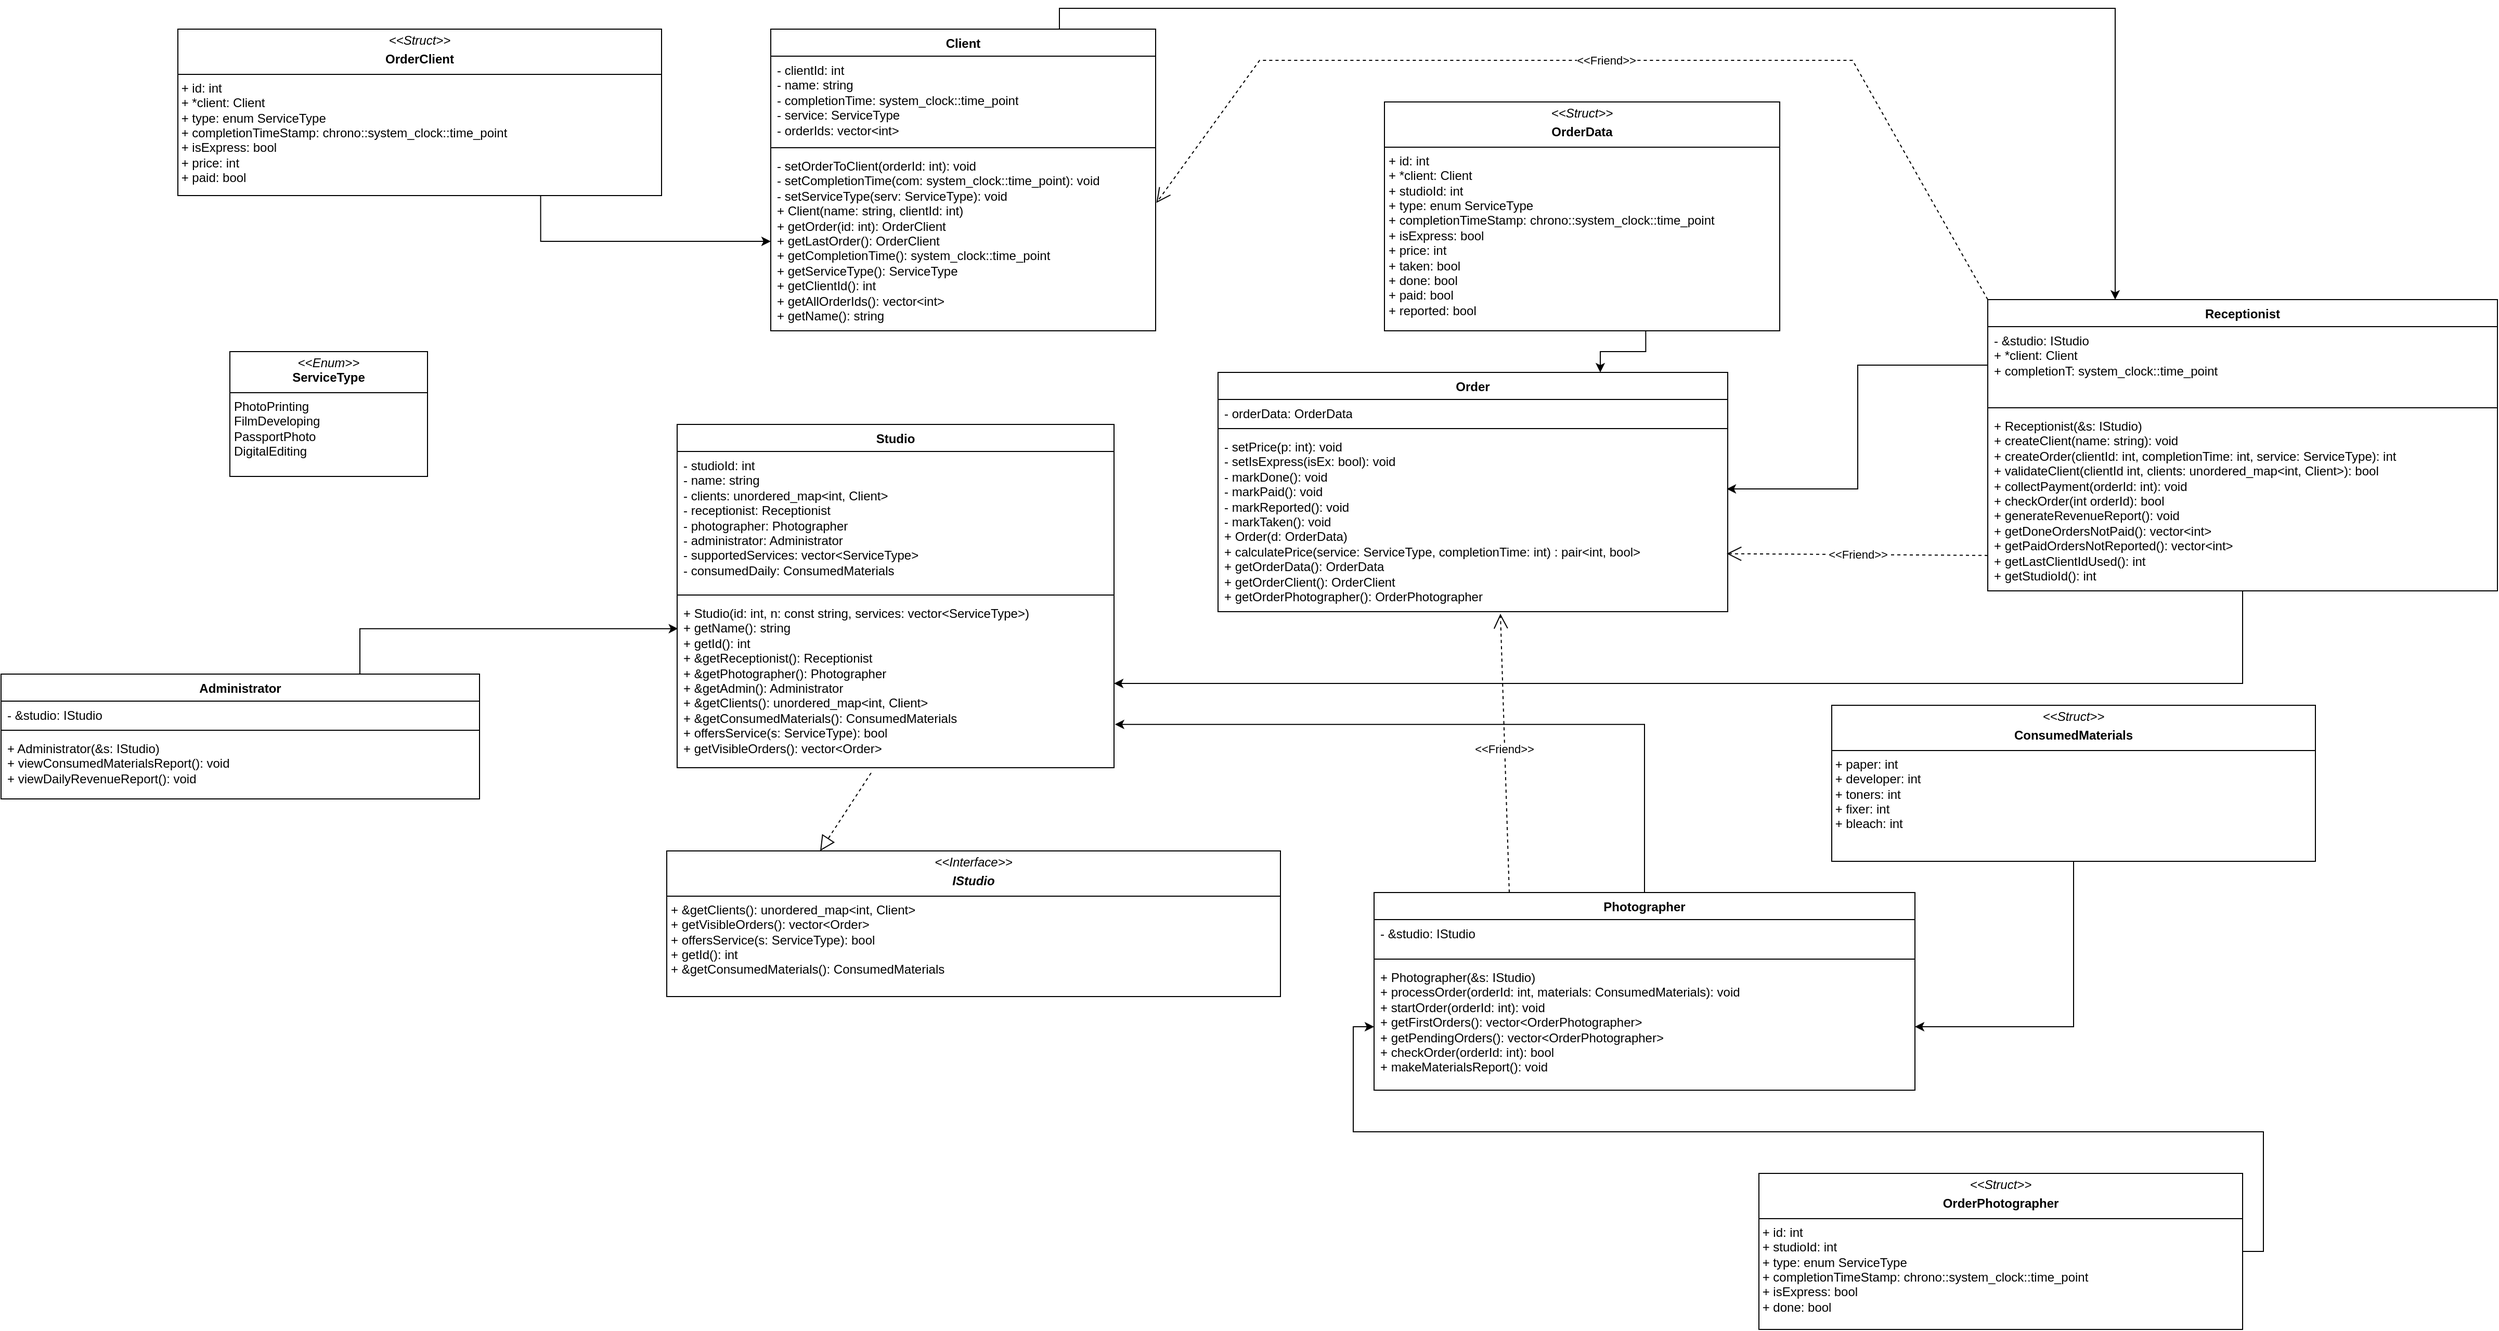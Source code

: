 <mxfile version="28.2.7">
  <diagram id="C5RBs43oDa-KdzZeNtuy" name="Page-1">
    <mxGraphModel dx="4984" dy="1718" grid="1" gridSize="10" guides="1" tooltips="1" connect="1" arrows="1" fold="1" page="1" pageScale="1" pageWidth="827" pageHeight="1169" math="0" shadow="0">
      <root>
        <mxCell id="WIyWlLk6GJQsqaUBKTNV-0" />
        <mxCell id="WIyWlLk6GJQsqaUBKTNV-1" parent="WIyWlLk6GJQsqaUBKTNV-0" />
        <mxCell id="R-VSHkmQsDOkGT4YK2-n-71" style="edgeStyle=orthogonalEdgeStyle;rounded=0;orthogonalLoop=1;jettySize=auto;html=1;entryX=1;entryY=0.5;entryDx=0;entryDy=0;" edge="1" parent="WIyWlLk6GJQsqaUBKTNV-1" source="R-VSHkmQsDOkGT4YK2-n-4" target="R-VSHkmQsDOkGT4YK2-n-27">
          <mxGeometry relative="1" as="geometry" />
        </mxCell>
        <mxCell id="R-VSHkmQsDOkGT4YK2-n-4" value="Receptionist" style="swimlane;fontStyle=1;align=center;verticalAlign=top;childLayout=stackLayout;horizontal=1;startSize=26;horizontalStack=0;resizeParent=1;resizeParentMax=0;resizeLast=0;collapsible=1;marginBottom=0;whiteSpace=wrap;html=1;" vertex="1" parent="WIyWlLk6GJQsqaUBKTNV-1">
          <mxGeometry x="350" y="360" width="490" height="280" as="geometry" />
        </mxCell>
        <mxCell id="R-VSHkmQsDOkGT4YK2-n-5" value="&lt;div&gt;- &amp;amp;studio: IStudio&lt;/div&gt;&lt;div&gt;+ *client: Client&lt;/div&gt;&lt;div&gt;+ completionT: system_clock::time_point&lt;/div&gt;&lt;div&gt;&lt;div&gt;&lt;br&gt;&lt;/div&gt;&lt;br&gt;&lt;/div&gt;&lt;div&gt;&lt;br&gt;&lt;/div&gt;" style="text;strokeColor=none;fillColor=none;align=left;verticalAlign=top;spacingLeft=4;spacingRight=4;overflow=hidden;rotatable=0;points=[[0,0.5],[1,0.5]];portConstraint=eastwest;whiteSpace=wrap;html=1;" vertex="1" parent="R-VSHkmQsDOkGT4YK2-n-4">
          <mxGeometry y="26" width="490" height="74" as="geometry" />
        </mxCell>
        <mxCell id="R-VSHkmQsDOkGT4YK2-n-6" value="" style="line;strokeWidth=1;fillColor=none;align=left;verticalAlign=middle;spacingTop=-1;spacingLeft=3;spacingRight=3;rotatable=0;labelPosition=right;points=[];portConstraint=eastwest;strokeColor=inherit;" vertex="1" parent="R-VSHkmQsDOkGT4YK2-n-4">
          <mxGeometry y="100" width="490" height="8" as="geometry" />
        </mxCell>
        <mxCell id="R-VSHkmQsDOkGT4YK2-n-7" value="&lt;div&gt;+ Receptionist(&amp;amp;s: IStudio)&lt;/div&gt;&lt;div&gt;+ createClient(name: string): void&lt;/div&gt;&lt;div&gt;+ createOrder(clientId: int, completionTime: int, service: ServiceType): int&lt;/div&gt;&lt;div&gt;+ validateClient(clientId int, clients: unordered_map&amp;lt;int, Client&amp;gt;): bool&lt;/div&gt;&lt;div&gt;+ collectPayment(orderId: int): void&lt;/div&gt;&lt;div&gt;+ checkOrder(int orderId): bool&lt;/div&gt;&lt;div&gt;+ generateRevenueReport(): void&lt;/div&gt;&lt;div&gt;+ getDoneOrdersNotPaid(): vector&amp;lt;int&amp;gt;&lt;/div&gt;&lt;div&gt;+ getPaidOrdersNotReported(): vector&amp;lt;int&amp;gt;&lt;/div&gt;&lt;div&gt;+ getLastClientIdUsed(): int&lt;/div&gt;&lt;div&gt;+ getStudioId(): int&lt;/div&gt;&lt;div&gt;&lt;br&gt;&lt;/div&gt;&lt;div&gt;&lt;br&gt;&lt;/div&gt;" style="text;strokeColor=none;fillColor=none;align=left;verticalAlign=top;spacingLeft=4;spacingRight=4;overflow=hidden;rotatable=0;points=[[0,0.5],[1,0.5]];portConstraint=eastwest;whiteSpace=wrap;html=1;" vertex="1" parent="R-VSHkmQsDOkGT4YK2-n-4">
          <mxGeometry y="108" width="490" height="172" as="geometry" />
        </mxCell>
        <mxCell id="R-VSHkmQsDOkGT4YK2-n-8" value="Photographer" style="swimlane;fontStyle=1;align=center;verticalAlign=top;childLayout=stackLayout;horizontal=1;startSize=26;horizontalStack=0;resizeParent=1;resizeParentMax=0;resizeLast=0;collapsible=1;marginBottom=0;whiteSpace=wrap;html=1;" vertex="1" parent="WIyWlLk6GJQsqaUBKTNV-1">
          <mxGeometry x="-240" y="930" width="520" height="190" as="geometry" />
        </mxCell>
        <mxCell id="R-VSHkmQsDOkGT4YK2-n-9" value="- &amp;amp;studio: IStudio" style="text;strokeColor=none;fillColor=none;align=left;verticalAlign=top;spacingLeft=4;spacingRight=4;overflow=hidden;rotatable=0;points=[[0,0.5],[1,0.5]];portConstraint=eastwest;whiteSpace=wrap;html=1;" vertex="1" parent="R-VSHkmQsDOkGT4YK2-n-8">
          <mxGeometry y="26" width="520" height="34" as="geometry" />
        </mxCell>
        <mxCell id="R-VSHkmQsDOkGT4YK2-n-10" value="" style="line;strokeWidth=1;fillColor=none;align=left;verticalAlign=middle;spacingTop=-1;spacingLeft=3;spacingRight=3;rotatable=0;labelPosition=right;points=[];portConstraint=eastwest;strokeColor=inherit;" vertex="1" parent="R-VSHkmQsDOkGT4YK2-n-8">
          <mxGeometry y="60" width="520" height="8" as="geometry" />
        </mxCell>
        <mxCell id="R-VSHkmQsDOkGT4YK2-n-11" value="&lt;div&gt;+ Photographer(&amp;amp;s: IStudio)&lt;/div&gt;&lt;div&gt;+ processOrder(orderId: int, materials: ConsumedMaterials): void&lt;/div&gt;&lt;div&gt;+ startOrder(orderId: int): void&lt;/div&gt;&lt;div&gt;+ getFirstOrders(): vector&amp;lt;OrderPhotographer&amp;gt;&lt;/div&gt;&lt;div&gt;+ getPendingOrders(): vector&amp;lt;OrderPhotographer&amp;gt;&lt;/div&gt;&lt;div&gt;+ checkOrder(orderId: int): bool&lt;/div&gt;&lt;div&gt;+ makeMaterialsReport(): void&lt;/div&gt;" style="text;strokeColor=none;fillColor=none;align=left;verticalAlign=top;spacingLeft=4;spacingRight=4;overflow=hidden;rotatable=0;points=[[0,0.5],[1,0.5]];portConstraint=eastwest;whiteSpace=wrap;html=1;" vertex="1" parent="R-VSHkmQsDOkGT4YK2-n-8">
          <mxGeometry y="68" width="520" height="122" as="geometry" />
        </mxCell>
        <mxCell id="R-VSHkmQsDOkGT4YK2-n-12" value="Administrator" style="swimlane;fontStyle=1;align=center;verticalAlign=top;childLayout=stackLayout;horizontal=1;startSize=26;horizontalStack=0;resizeParent=1;resizeParentMax=0;resizeLast=0;collapsible=1;marginBottom=0;whiteSpace=wrap;html=1;" vertex="1" parent="WIyWlLk6GJQsqaUBKTNV-1">
          <mxGeometry x="-1560" y="720" width="460" height="120" as="geometry" />
        </mxCell>
        <mxCell id="R-VSHkmQsDOkGT4YK2-n-13" value="&lt;div&gt;- &amp;amp;studio: IStudio&lt;/div&gt;" style="text;strokeColor=none;fillColor=none;align=left;verticalAlign=top;spacingLeft=4;spacingRight=4;overflow=hidden;rotatable=0;points=[[0,0.5],[1,0.5]];portConstraint=eastwest;whiteSpace=wrap;html=1;" vertex="1" parent="R-VSHkmQsDOkGT4YK2-n-12">
          <mxGeometry y="26" width="460" height="24" as="geometry" />
        </mxCell>
        <mxCell id="R-VSHkmQsDOkGT4YK2-n-14" value="" style="line;strokeWidth=1;fillColor=none;align=left;verticalAlign=middle;spacingTop=-1;spacingLeft=3;spacingRight=3;rotatable=0;labelPosition=right;points=[];portConstraint=eastwest;strokeColor=inherit;" vertex="1" parent="R-VSHkmQsDOkGT4YK2-n-12">
          <mxGeometry y="50" width="460" height="8" as="geometry" />
        </mxCell>
        <mxCell id="R-VSHkmQsDOkGT4YK2-n-15" value="&lt;div&gt;+ Administrator(&amp;amp;s: IStudio)&lt;/div&gt;&lt;div&gt;+ viewConsumedMaterialsReport(): void&lt;/div&gt;&lt;div&gt;+ viewDailyRevenueReport(): void&lt;/div&gt;" style="text;strokeColor=none;fillColor=none;align=left;verticalAlign=top;spacingLeft=4;spacingRight=4;overflow=hidden;rotatable=0;points=[[0,0.5],[1,0.5]];portConstraint=eastwest;whiteSpace=wrap;html=1;" vertex="1" parent="R-VSHkmQsDOkGT4YK2-n-12">
          <mxGeometry y="58" width="460" height="62" as="geometry" />
        </mxCell>
        <mxCell id="R-VSHkmQsDOkGT4YK2-n-67" style="edgeStyle=orthogonalEdgeStyle;rounded=0;orthogonalLoop=1;jettySize=auto;html=1;exitX=0.75;exitY=0;exitDx=0;exitDy=0;entryX=0.25;entryY=0;entryDx=0;entryDy=0;" edge="1" parent="WIyWlLk6GJQsqaUBKTNV-1" source="R-VSHkmQsDOkGT4YK2-n-16" target="R-VSHkmQsDOkGT4YK2-n-4">
          <mxGeometry relative="1" as="geometry" />
        </mxCell>
        <mxCell id="R-VSHkmQsDOkGT4YK2-n-16" value="Client" style="swimlane;fontStyle=1;align=center;verticalAlign=top;childLayout=stackLayout;horizontal=1;startSize=26;horizontalStack=0;resizeParent=1;resizeParentMax=0;resizeLast=0;collapsible=1;marginBottom=0;whiteSpace=wrap;html=1;" vertex="1" parent="WIyWlLk6GJQsqaUBKTNV-1">
          <mxGeometry x="-820" y="100" width="370" height="290" as="geometry" />
        </mxCell>
        <mxCell id="R-VSHkmQsDOkGT4YK2-n-17" value="&lt;div&gt;- clientId: int&lt;/div&gt;&lt;div&gt;- name: string&lt;/div&gt;&lt;div&gt;- completionTime: system_clock::time_point&lt;/div&gt;&lt;div&gt;- service: ServiceType&lt;/div&gt;&lt;div&gt;- orderIds: vector&amp;lt;int&amp;gt;&lt;/div&gt;" style="text;strokeColor=none;fillColor=none;align=left;verticalAlign=top;spacingLeft=4;spacingRight=4;overflow=hidden;rotatable=0;points=[[0,0.5],[1,0.5]];portConstraint=eastwest;whiteSpace=wrap;html=1;" vertex="1" parent="R-VSHkmQsDOkGT4YK2-n-16">
          <mxGeometry y="26" width="370" height="84" as="geometry" />
        </mxCell>
        <mxCell id="R-VSHkmQsDOkGT4YK2-n-18" value="" style="line;strokeWidth=1;fillColor=none;align=left;verticalAlign=middle;spacingTop=-1;spacingLeft=3;spacingRight=3;rotatable=0;labelPosition=right;points=[];portConstraint=eastwest;strokeColor=inherit;" vertex="1" parent="R-VSHkmQsDOkGT4YK2-n-16">
          <mxGeometry y="110" width="370" height="8" as="geometry" />
        </mxCell>
        <mxCell id="R-VSHkmQsDOkGT4YK2-n-19" value="&lt;div&gt;- setOrderToClient(orderId: int): void&lt;/div&gt;&lt;div&gt;- setCompletionTime(com: system_clock::time_point): void&lt;/div&gt;&lt;div&gt;- setServiceType(serv: ServiceType): void&lt;/div&gt;&lt;div&gt;+ Client(name: string, clientId: int)&lt;/div&gt;&lt;div&gt;+ getOrder(id: int): OrderClient&lt;/div&gt;&lt;div&gt;+ getLastOrder(): OrderClient&lt;/div&gt;&lt;div&gt;+ getCompletionTime(): system_clock::time_point&lt;/div&gt;&lt;div&gt;+ getServiceType(): ServiceType&lt;/div&gt;&lt;div&gt;+ getClientId(): int&lt;/div&gt;&lt;div&gt;+ getAllOrderIds(): vector&amp;lt;int&amp;gt;&lt;/div&gt;&lt;div&gt;+ getName(): string&lt;/div&gt;&lt;div&gt;&lt;br&gt;&lt;/div&gt;" style="text;strokeColor=none;fillColor=none;align=left;verticalAlign=top;spacingLeft=4;spacingRight=4;overflow=hidden;rotatable=0;points=[[0,0.5],[1,0.5]];portConstraint=eastwest;whiteSpace=wrap;html=1;" vertex="1" parent="R-VSHkmQsDOkGT4YK2-n-16">
          <mxGeometry y="118" width="370" height="172" as="geometry" />
        </mxCell>
        <mxCell id="R-VSHkmQsDOkGT4YK2-n-20" value="Order" style="swimlane;fontStyle=1;align=center;verticalAlign=top;childLayout=stackLayout;horizontal=1;startSize=26;horizontalStack=0;resizeParent=1;resizeParentMax=0;resizeLast=0;collapsible=1;marginBottom=0;whiteSpace=wrap;html=1;" vertex="1" parent="WIyWlLk6GJQsqaUBKTNV-1">
          <mxGeometry x="-390" y="430" width="490" height="230" as="geometry" />
        </mxCell>
        <mxCell id="R-VSHkmQsDOkGT4YK2-n-21" value="&lt;div&gt;- orderData: OrderData&lt;/div&gt;" style="text;strokeColor=none;fillColor=none;align=left;verticalAlign=top;spacingLeft=4;spacingRight=4;overflow=hidden;rotatable=0;points=[[0,0.5],[1,0.5]];portConstraint=eastwest;whiteSpace=wrap;html=1;" vertex="1" parent="R-VSHkmQsDOkGT4YK2-n-20">
          <mxGeometry y="26" width="490" height="24" as="geometry" />
        </mxCell>
        <mxCell id="R-VSHkmQsDOkGT4YK2-n-22" value="" style="line;strokeWidth=1;fillColor=none;align=left;verticalAlign=middle;spacingTop=-1;spacingLeft=3;spacingRight=3;rotatable=0;labelPosition=right;points=[];portConstraint=eastwest;strokeColor=inherit;" vertex="1" parent="R-VSHkmQsDOkGT4YK2-n-20">
          <mxGeometry y="50" width="490" height="8" as="geometry" />
        </mxCell>
        <mxCell id="R-VSHkmQsDOkGT4YK2-n-23" value="&lt;div&gt;- setPrice(p: int): void&lt;/div&gt;&lt;div&gt;- setIsExpress(isEx: bool): void&lt;/div&gt;&lt;div&gt;- markDone(): void&lt;/div&gt;&lt;div&gt;- markPaid(): void&lt;/div&gt;&lt;div&gt;- markReported(): void&lt;/div&gt;&lt;div&gt;- markTaken(): void&lt;/div&gt;&lt;div&gt;+ Order(d: OrderData)&lt;/div&gt;&lt;div&gt;+ calculatePrice(service: ServiceType, completionTime: int) : pair&amp;lt;int, bool&amp;gt;&lt;/div&gt;&lt;div&gt;+ getOrderData(): OrderData&lt;/div&gt;&lt;div&gt;+ getOrderClient(): OrderClient&lt;/div&gt;&lt;div&gt;+ getOrderPhotographer(): OrderPhotographer&lt;/div&gt;&lt;div&gt;&lt;br&gt;&lt;/div&gt;&lt;div&gt;&lt;br&gt;&lt;/div&gt;" style="text;strokeColor=none;fillColor=none;align=left;verticalAlign=top;spacingLeft=4;spacingRight=4;overflow=hidden;rotatable=0;points=[[0,0.5],[1,0.5]];portConstraint=eastwest;whiteSpace=wrap;html=1;" vertex="1" parent="R-VSHkmQsDOkGT4YK2-n-20">
          <mxGeometry y="58" width="490" height="172" as="geometry" />
        </mxCell>
        <mxCell id="R-VSHkmQsDOkGT4YK2-n-24" value="Studio" style="swimlane;fontStyle=1;align=center;verticalAlign=top;childLayout=stackLayout;horizontal=1;startSize=26;horizontalStack=0;resizeParent=1;resizeParentMax=0;resizeLast=0;collapsible=1;marginBottom=0;whiteSpace=wrap;html=1;" vertex="1" parent="WIyWlLk6GJQsqaUBKTNV-1">
          <mxGeometry x="-910" y="480" width="420" height="330" as="geometry" />
        </mxCell>
        <mxCell id="R-VSHkmQsDOkGT4YK2-n-25" value="&lt;div&gt;- studioId: int&lt;/div&gt;&lt;div&gt;- name: string&lt;/div&gt;&lt;div&gt;- clients: unordered_map&amp;lt;int, Client&amp;gt;&lt;/div&gt;&lt;div&gt;- receptionist: Receptionist&lt;/div&gt;&lt;div&gt;- photographer: Photographer&lt;/div&gt;&lt;div&gt;- administrator: Administrator&lt;/div&gt;&lt;div&gt;- supportedServices: vector&amp;lt;ServiceType&amp;gt;&lt;/div&gt;&lt;div&gt;- consumedDaily: ConsumedMaterials&lt;/div&gt;" style="text;strokeColor=none;fillColor=none;align=left;verticalAlign=top;spacingLeft=4;spacingRight=4;overflow=hidden;rotatable=0;points=[[0,0.5],[1,0.5]];portConstraint=eastwest;whiteSpace=wrap;html=1;" vertex="1" parent="R-VSHkmQsDOkGT4YK2-n-24">
          <mxGeometry y="26" width="420" height="134" as="geometry" />
        </mxCell>
        <mxCell id="R-VSHkmQsDOkGT4YK2-n-26" value="" style="line;strokeWidth=1;fillColor=none;align=left;verticalAlign=middle;spacingTop=-1;spacingLeft=3;spacingRight=3;rotatable=0;labelPosition=right;points=[];portConstraint=eastwest;strokeColor=inherit;" vertex="1" parent="R-VSHkmQsDOkGT4YK2-n-24">
          <mxGeometry y="160" width="420" height="8" as="geometry" />
        </mxCell>
        <mxCell id="R-VSHkmQsDOkGT4YK2-n-27" value="&lt;div&gt;+ Studio(id: int, n: const string, services: vector&amp;lt;ServiceType&amp;gt;)&lt;/div&gt;&lt;div&gt;+ getName(): string&lt;/div&gt;&lt;div&gt;+ getId(): int&lt;/div&gt;&lt;div&gt;+ &amp;amp;getReceptionist(): Receptionist&lt;/div&gt;&lt;div&gt;&lt;div&gt;+ &amp;amp;getPhotographer(): Photographer&lt;/div&gt;&lt;div&gt;&lt;div&gt;+ &amp;amp;getAdmin(): Administrator&lt;/div&gt;+ &amp;amp;getClients(): unordered_map&amp;lt;int, Client&amp;gt;&lt;/div&gt;&lt;div&gt;+ &amp;amp;getConsumedMaterials(): ConsumedMaterials&lt;/div&gt;&lt;div&gt;+ offersService(s: ServiceType): bool&lt;/div&gt;&lt;div&gt;+ getVisibleOrders(): vector&amp;lt;Order&amp;gt;&lt;/div&gt;&lt;/div&gt;" style="text;strokeColor=none;fillColor=none;align=left;verticalAlign=top;spacingLeft=4;spacingRight=4;overflow=hidden;rotatable=0;points=[[0,0.5],[1,0.5]];portConstraint=eastwest;whiteSpace=wrap;html=1;" vertex="1" parent="R-VSHkmQsDOkGT4YK2-n-24">
          <mxGeometry y="168" width="420" height="162" as="geometry" />
        </mxCell>
        <mxCell id="R-VSHkmQsDOkGT4YK2-n-69" style="edgeStyle=orthogonalEdgeStyle;rounded=0;orthogonalLoop=1;jettySize=auto;html=1;exitX=0.661;exitY=0.992;exitDx=0;exitDy=0;entryX=0.75;entryY=0;entryDx=0;entryDy=0;exitPerimeter=0;" edge="1" parent="WIyWlLk6GJQsqaUBKTNV-1" source="R-VSHkmQsDOkGT4YK2-n-37" target="R-VSHkmQsDOkGT4YK2-n-20">
          <mxGeometry relative="1" as="geometry" />
        </mxCell>
        <mxCell id="R-VSHkmQsDOkGT4YK2-n-37" value="&lt;p style=&quot;margin:0px;margin-top:4px;text-align:center;&quot;&gt;&lt;i&gt;&amp;lt;&amp;lt;Struct&amp;gt;&amp;gt;&lt;/i&gt;&lt;/p&gt;&lt;p style=&quot;margin:0px;margin-top:4px;text-align:center;&quot;&gt;&lt;b&gt;OrderData&lt;/b&gt;&lt;/p&gt;&lt;hr size=&quot;1&quot; style=&quot;border-style:solid;&quot;&gt;&lt;p style=&quot;margin:0px;margin-left:4px;&quot;&gt;+ id: int&lt;/p&gt;&lt;p style=&quot;margin:0px;margin-left:4px;&quot;&gt;+ *client: Client&lt;/p&gt;&lt;p style=&quot;margin:0px;margin-left:4px;&quot;&gt;+ studioId: int&lt;/p&gt;&lt;p style=&quot;margin:0px;margin-left:4px;&quot;&gt;+ type: enum ServiceType&lt;/p&gt;&lt;p style=&quot;margin:0px;margin-left:4px;&quot;&gt;+ completionTimeStamp: chrono::system_clock::time_point&lt;/p&gt;&lt;p style=&quot;margin:0px;margin-left:4px;&quot;&gt;+ isExpress: bool&lt;/p&gt;&lt;p style=&quot;margin:0px;margin-left:4px;&quot;&gt;+ price: int&lt;/p&gt;&lt;p style=&quot;margin:0px;margin-left:4px;&quot;&gt;+ taken: bool&lt;/p&gt;&lt;p style=&quot;margin:0px;margin-left:4px;&quot;&gt;+ done: bool&lt;/p&gt;&lt;p style=&quot;margin:0px;margin-left:4px;&quot;&gt;+ paid: bool&lt;/p&gt;&lt;p style=&quot;margin:0px;margin-left:4px;&quot;&gt;+ reported: bool&lt;/p&gt;&lt;p style=&quot;margin:0px;margin-left:4px;&quot;&gt;&lt;br&gt;&lt;/p&gt;" style="verticalAlign=top;align=left;overflow=fill;html=1;whiteSpace=wrap;" vertex="1" parent="WIyWlLk6GJQsqaUBKTNV-1">
          <mxGeometry x="-230" y="170" width="380" height="220" as="geometry" />
        </mxCell>
        <mxCell id="R-VSHkmQsDOkGT4YK2-n-44" value="&lt;p style=&quot;margin:0px;margin-top:4px;text-align:center;&quot;&gt;&lt;i&gt;&amp;lt;&amp;lt;Interface&amp;gt;&amp;gt;&lt;/i&gt;&lt;/p&gt;&lt;p style=&quot;margin:0px;margin-top:4px;text-align:center;&quot;&gt;&lt;i&gt;&lt;b&gt;IStudio&lt;/b&gt;&lt;/i&gt;&lt;/p&gt;&lt;hr size=&quot;1&quot; style=&quot;border-style:solid;&quot;&gt;&lt;p style=&quot;margin:0px;margin-left:4px;&quot;&gt;+ &amp;amp;getClients(): unordered_map&amp;lt;int, Client&amp;gt;&lt;/p&gt;&lt;p style=&quot;margin:0px;margin-left:4px;&quot;&gt;+ getVisibleOrders(): vector&amp;lt;Order&amp;gt;&lt;/p&gt;&lt;p style=&quot;margin:0px;margin-left:4px;&quot;&gt;+ offersService(s: ServiceType): bool&lt;/p&gt;&lt;p style=&quot;margin:0px;margin-left:4px;&quot;&gt;+ getId(): int&lt;/p&gt;&lt;p style=&quot;margin:0px;margin-left:4px;&quot;&gt;+ &amp;amp;getConsumedMaterials(): ConsumedMaterials&lt;/p&gt;" style="verticalAlign=top;align=left;overflow=fill;html=1;whiteSpace=wrap;" vertex="1" parent="WIyWlLk6GJQsqaUBKTNV-1">
          <mxGeometry x="-920" y="890" width="590" height="140" as="geometry" />
        </mxCell>
        <mxCell id="R-VSHkmQsDOkGT4YK2-n-66" style="edgeStyle=orthogonalEdgeStyle;rounded=0;orthogonalLoop=1;jettySize=auto;html=1;exitX=1;exitY=0.5;exitDx=0;exitDy=0;entryX=0;entryY=0.5;entryDx=0;entryDy=0;" edge="1" parent="WIyWlLk6GJQsqaUBKTNV-1" source="R-VSHkmQsDOkGT4YK2-n-47" target="R-VSHkmQsDOkGT4YK2-n-11">
          <mxGeometry relative="1" as="geometry" />
        </mxCell>
        <mxCell id="R-VSHkmQsDOkGT4YK2-n-47" value="&lt;p style=&quot;margin:0px;margin-top:4px;text-align:center;&quot;&gt;&lt;i&gt;&amp;lt;&amp;lt;Struct&amp;gt;&amp;gt;&lt;/i&gt;&lt;/p&gt;&lt;p style=&quot;margin:0px;margin-top:4px;text-align:center;&quot;&gt;&lt;b&gt;OrderPhotographer&lt;/b&gt;&lt;/p&gt;&lt;hr size=&quot;1&quot; style=&quot;border-style:solid;&quot;&gt;&lt;div&gt;&amp;nbsp;+ id: int&lt;/div&gt;&lt;div&gt;&amp;nbsp;+ studioId: int&lt;/div&gt;&lt;div&gt;&amp;nbsp;+ type: enum ServiceType&lt;/div&gt;&lt;div&gt;&amp;nbsp;+ completionTimeStamp: chrono::system_clock::time_point&lt;/div&gt;&lt;div&gt;&amp;nbsp;+ isExpress: bool&lt;/div&gt;&lt;div&gt;&amp;nbsp;+ done: bool&lt;/div&gt;&lt;div&gt;&lt;p style=&quot;margin:0px;margin-left:4px;&quot;&gt;&lt;br&gt;&lt;/p&gt;&lt;p style=&quot;margin:0px;margin-left:4px;&quot;&gt;&lt;br&gt;&lt;/p&gt;&lt;br&gt;&lt;/div&gt;&lt;div&gt;&lt;br&gt;&lt;/div&gt;" style="verticalAlign=top;align=left;overflow=fill;html=1;whiteSpace=wrap;" vertex="1" parent="WIyWlLk6GJQsqaUBKTNV-1">
          <mxGeometry x="130" y="1200" width="465" height="150" as="geometry" />
        </mxCell>
        <mxCell id="R-VSHkmQsDOkGT4YK2-n-55" value="&lt;p style=&quot;margin:0px;margin-top:4px;text-align:center;&quot;&gt;&lt;i&gt;&amp;lt;&amp;lt;Enum&amp;gt;&amp;gt;&lt;/i&gt;&lt;br&gt;&lt;b&gt;ServiceType&lt;/b&gt;&lt;/p&gt;&lt;hr size=&quot;1&quot; style=&quot;border-style:solid;&quot;&gt;&lt;p style=&quot;margin:0px;margin-left:4px;&quot;&gt;PhotoPrinting&lt;/p&gt;&lt;p style=&quot;margin:0px;margin-left:4px;&quot;&gt;FilmDeveloping&lt;/p&gt;&lt;p style=&quot;margin:0px;margin-left:4px;&quot;&gt;PassportPhoto&lt;/p&gt;&lt;p style=&quot;margin:0px;margin-left:4px;&quot;&gt;DigitalEditing&lt;/p&gt;" style="verticalAlign=top;align=left;overflow=fill;html=1;whiteSpace=wrap;" vertex="1" parent="WIyWlLk6GJQsqaUBKTNV-1">
          <mxGeometry x="-1340" y="410" width="190" height="120" as="geometry" />
        </mxCell>
        <mxCell id="R-VSHkmQsDOkGT4YK2-n-68" style="edgeStyle=orthogonalEdgeStyle;rounded=0;orthogonalLoop=1;jettySize=auto;html=1;exitX=0.75;exitY=1;exitDx=0;exitDy=0;entryX=0;entryY=0.5;entryDx=0;entryDy=0;" edge="1" parent="WIyWlLk6GJQsqaUBKTNV-1" source="R-VSHkmQsDOkGT4YK2-n-58" target="R-VSHkmQsDOkGT4YK2-n-19">
          <mxGeometry relative="1" as="geometry" />
        </mxCell>
        <mxCell id="R-VSHkmQsDOkGT4YK2-n-58" value="&lt;p style=&quot;margin:0px;margin-top:4px;text-align:center;&quot;&gt;&lt;i&gt;&amp;lt;&amp;lt;Struct&amp;gt;&amp;gt;&lt;/i&gt;&lt;/p&gt;&lt;p style=&quot;margin:0px;margin-top:4px;text-align:center;&quot;&gt;&lt;b&gt;OrderClient&lt;/b&gt;&lt;/p&gt;&lt;hr size=&quot;1&quot; style=&quot;border-style:solid;&quot;&gt;&lt;div&gt;&amp;nbsp;+ id: int&lt;/div&gt;&lt;div&gt;&amp;nbsp;+ *client: Client&lt;/div&gt;&lt;div&gt;&amp;nbsp;+ type: enum ServiceType&amp;nbsp;&lt;/div&gt;&lt;div&gt;&amp;nbsp;+ completionTimeStamp: chrono::system_clock::time_point&lt;/div&gt;&lt;div&gt;&amp;nbsp;+ isExpress: bool&lt;div&gt;&amp;nbsp;+ price: int&lt;/div&gt;&lt;div&gt;&amp;nbsp;+ paid: bool&lt;/div&gt;&lt;/div&gt;&lt;div&gt;&lt;p style=&quot;margin:0px;margin-left:4px;&quot;&gt;&lt;br&gt;&lt;/p&gt;&lt;br&gt;&lt;/div&gt;&lt;div&gt;&lt;br&gt;&lt;/div&gt;" style="verticalAlign=top;align=left;overflow=fill;html=1;whiteSpace=wrap;" vertex="1" parent="WIyWlLk6GJQsqaUBKTNV-1">
          <mxGeometry x="-1390" y="100" width="465" height="160" as="geometry" />
        </mxCell>
        <mxCell id="R-VSHkmQsDOkGT4YK2-n-73" style="edgeStyle=orthogonalEdgeStyle;rounded=0;orthogonalLoop=1;jettySize=auto;html=1;exitX=0.5;exitY=1;exitDx=0;exitDy=0;entryX=1;entryY=0.5;entryDx=0;entryDy=0;" edge="1" parent="WIyWlLk6GJQsqaUBKTNV-1" source="R-VSHkmQsDOkGT4YK2-n-59" target="R-VSHkmQsDOkGT4YK2-n-11">
          <mxGeometry relative="1" as="geometry" />
        </mxCell>
        <mxCell id="R-VSHkmQsDOkGT4YK2-n-59" value="&lt;p style=&quot;margin:0px;margin-top:4px;text-align:center;&quot;&gt;&lt;i&gt;&amp;lt;&amp;lt;Struct&amp;gt;&amp;gt;&lt;/i&gt;&lt;/p&gt;&lt;p style=&quot;margin:0px;margin-top:4px;text-align:center;&quot;&gt;&lt;b&gt;ConsumedMaterials&lt;/b&gt;&lt;/p&gt;&lt;hr size=&quot;1&quot; style=&quot;border-style:solid;&quot;&gt;&lt;div&gt;&amp;nbsp;+ paper: int&lt;/div&gt;&lt;div&gt;&lt;div&gt;&amp;nbsp;+ developer: int&lt;/div&gt;&lt;div&gt;&lt;div&gt;&amp;nbsp;+ toners: int&lt;/div&gt;&lt;div&gt;&lt;div&gt;&amp;nbsp;+ fixer: int&lt;/div&gt;&lt;div&gt;&lt;div&gt;&amp;nbsp;+ bleach: int&lt;/div&gt;&lt;br&gt;&lt;/div&gt;&lt;br&gt;&lt;/div&gt;&lt;br&gt;&lt;/div&gt;&lt;br&gt;&lt;/div&gt;&lt;div&gt;&lt;p style=&quot;margin:0px;margin-left:4px;&quot;&gt;&lt;br&gt;&lt;/p&gt;&lt;br&gt;&lt;/div&gt;&lt;div&gt;&lt;br&gt;&lt;/div&gt;" style="verticalAlign=top;align=left;overflow=fill;html=1;whiteSpace=wrap;" vertex="1" parent="WIyWlLk6GJQsqaUBKTNV-1">
          <mxGeometry x="200" y="750" width="465" height="150" as="geometry" />
        </mxCell>
        <mxCell id="R-VSHkmQsDOkGT4YK2-n-62" value="" style="endArrow=block;dashed=1;endFill=0;endSize=12;html=1;rounded=0;exitX=0.444;exitY=1.031;exitDx=0;exitDy=0;entryX=0.25;entryY=0;entryDx=0;entryDy=0;exitPerimeter=0;" edge="1" parent="WIyWlLk6GJQsqaUBKTNV-1" source="R-VSHkmQsDOkGT4YK2-n-27" target="R-VSHkmQsDOkGT4YK2-n-44">
          <mxGeometry width="160" relative="1" as="geometry">
            <mxPoint x="-770" y="670" as="sourcePoint" />
            <mxPoint x="-610" y="670" as="targetPoint" />
          </mxGeometry>
        </mxCell>
        <mxCell id="R-VSHkmQsDOkGT4YK2-n-65" style="edgeStyle=orthogonalEdgeStyle;rounded=0;orthogonalLoop=1;jettySize=auto;html=1;exitX=0;exitY=0.5;exitDx=0;exitDy=0;entryX=0.998;entryY=0.314;entryDx=0;entryDy=0;entryPerimeter=0;" edge="1" parent="WIyWlLk6GJQsqaUBKTNV-1" source="R-VSHkmQsDOkGT4YK2-n-5" target="R-VSHkmQsDOkGT4YK2-n-23">
          <mxGeometry relative="1" as="geometry" />
        </mxCell>
        <mxCell id="R-VSHkmQsDOkGT4YK2-n-72" style="edgeStyle=orthogonalEdgeStyle;rounded=0;orthogonalLoop=1;jettySize=auto;html=1;exitX=0.5;exitY=0;exitDx=0;exitDy=0;entryX=1.002;entryY=0.743;entryDx=0;entryDy=0;entryPerimeter=0;" edge="1" parent="WIyWlLk6GJQsqaUBKTNV-1" source="R-VSHkmQsDOkGT4YK2-n-8" target="R-VSHkmQsDOkGT4YK2-n-27">
          <mxGeometry relative="1" as="geometry" />
        </mxCell>
        <mxCell id="R-VSHkmQsDOkGT4YK2-n-75" style="edgeStyle=orthogonalEdgeStyle;rounded=0;orthogonalLoop=1;jettySize=auto;html=1;exitX=0.75;exitY=0;exitDx=0;exitDy=0;entryX=0.002;entryY=0.175;entryDx=0;entryDy=0;entryPerimeter=0;" edge="1" parent="WIyWlLk6GJQsqaUBKTNV-1" source="R-VSHkmQsDOkGT4YK2-n-12" target="R-VSHkmQsDOkGT4YK2-n-27">
          <mxGeometry relative="1" as="geometry" />
        </mxCell>
        <mxCell id="R-VSHkmQsDOkGT4YK2-n-78" value="&amp;lt;&amp;lt;Friend&amp;gt;&amp;gt;" style="endArrow=open;endSize=12;dashed=1;html=1;rounded=0;exitX=0;exitY=0.802;exitDx=0;exitDy=0;exitPerimeter=0;entryX=0.998;entryY=0.676;entryDx=0;entryDy=0;entryPerimeter=0;" edge="1" parent="WIyWlLk6GJQsqaUBKTNV-1" source="R-VSHkmQsDOkGT4YK2-n-7" target="R-VSHkmQsDOkGT4YK2-n-23">
          <mxGeometry width="160" relative="1" as="geometry">
            <mxPoint x="-280" y="710" as="sourcePoint" />
            <mxPoint x="-120" y="710" as="targetPoint" />
          </mxGeometry>
        </mxCell>
        <mxCell id="R-VSHkmQsDOkGT4YK2-n-79" value="&amp;lt;&amp;lt;Friend&amp;gt;&amp;gt;" style="endArrow=open;endSize=12;dashed=1;html=1;rounded=0;exitX=0.25;exitY=0;exitDx=0;exitDy=0;entryX=0.554;entryY=1.012;entryDx=0;entryDy=0;entryPerimeter=0;" edge="1" parent="WIyWlLk6GJQsqaUBKTNV-1" source="R-VSHkmQsDOkGT4YK2-n-8" target="R-VSHkmQsDOkGT4YK2-n-23">
          <mxGeometry x="0.024" y="1" width="160" relative="1" as="geometry">
            <mxPoint x="501" y="650" as="sourcePoint" />
            <mxPoint x="260" y="703" as="targetPoint" />
            <mxPoint y="-1" as="offset" />
          </mxGeometry>
        </mxCell>
        <mxCell id="R-VSHkmQsDOkGT4YK2-n-80" value="&amp;lt;&amp;lt;Friend&amp;gt;&amp;gt;" style="endArrow=open;endSize=12;dashed=1;html=1;rounded=0;exitX=0;exitY=0;exitDx=0;exitDy=0;entryX=1.002;entryY=0.285;entryDx=0;entryDy=0;entryPerimeter=0;" edge="1" parent="WIyWlLk6GJQsqaUBKTNV-1" source="R-VSHkmQsDOkGT4YK2-n-4" target="R-VSHkmQsDOkGT4YK2-n-19">
          <mxGeometry width="160" relative="1" as="geometry">
            <mxPoint x="-11" y="968" as="sourcePoint" />
            <mxPoint x="240" y="490" as="targetPoint" />
            <Array as="points">
              <mxPoint x="220" y="130" />
              <mxPoint x="-350" y="130" />
            </Array>
          </mxGeometry>
        </mxCell>
      </root>
    </mxGraphModel>
  </diagram>
</mxfile>
